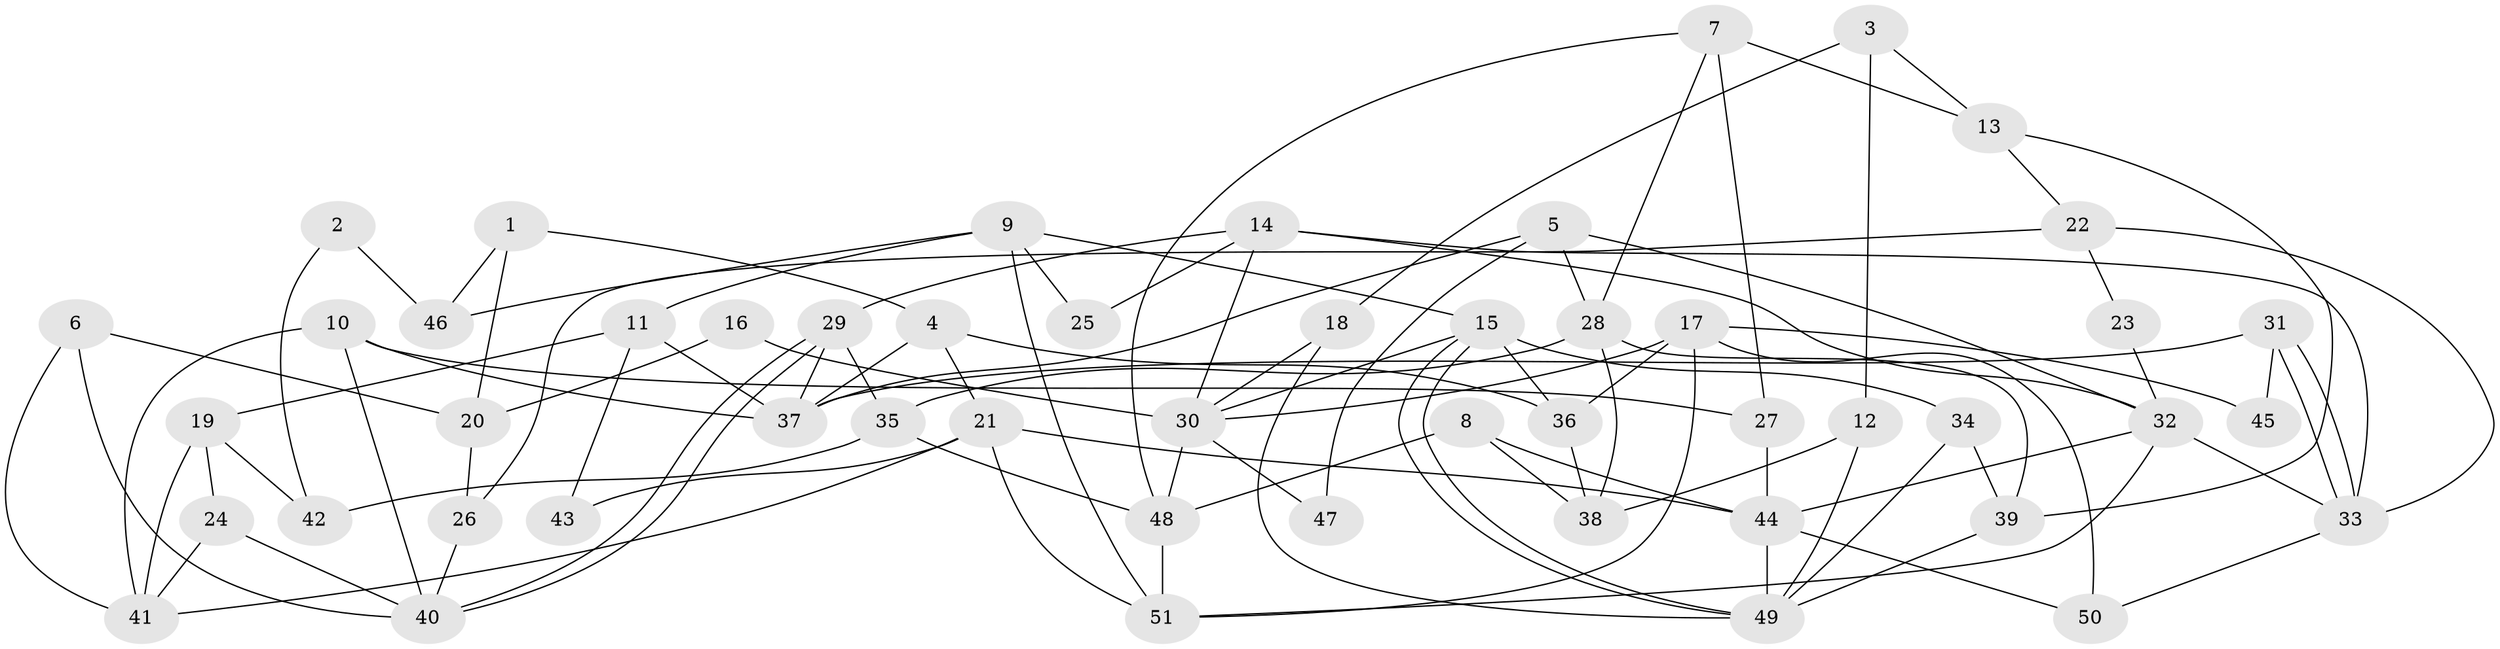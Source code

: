// Generated by graph-tools (version 1.1) at 2025/11/02/27/25 16:11:19]
// undirected, 51 vertices, 102 edges
graph export_dot {
graph [start="1"]
  node [color=gray90,style=filled];
  1;
  2;
  3;
  4;
  5;
  6;
  7;
  8;
  9;
  10;
  11;
  12;
  13;
  14;
  15;
  16;
  17;
  18;
  19;
  20;
  21;
  22;
  23;
  24;
  25;
  26;
  27;
  28;
  29;
  30;
  31;
  32;
  33;
  34;
  35;
  36;
  37;
  38;
  39;
  40;
  41;
  42;
  43;
  44;
  45;
  46;
  47;
  48;
  49;
  50;
  51;
  1 -- 20;
  1 -- 4;
  1 -- 46;
  2 -- 46;
  2 -- 42;
  3 -- 18;
  3 -- 12;
  3 -- 13;
  4 -- 36;
  4 -- 37;
  4 -- 21;
  5 -- 28;
  5 -- 32;
  5 -- 37;
  5 -- 47;
  6 -- 41;
  6 -- 40;
  6 -- 20;
  7 -- 13;
  7 -- 48;
  7 -- 27;
  7 -- 28;
  8 -- 44;
  8 -- 48;
  8 -- 38;
  9 -- 51;
  9 -- 15;
  9 -- 11;
  9 -- 25;
  9 -- 46;
  10 -- 27;
  10 -- 41;
  10 -- 37;
  10 -- 40;
  11 -- 37;
  11 -- 19;
  11 -- 43;
  12 -- 49;
  12 -- 38;
  13 -- 39;
  13 -- 22;
  14 -- 33;
  14 -- 29;
  14 -- 25;
  14 -- 30;
  14 -- 32;
  15 -- 36;
  15 -- 49;
  15 -- 49;
  15 -- 30;
  15 -- 34;
  16 -- 20;
  16 -- 30;
  17 -- 30;
  17 -- 51;
  17 -- 36;
  17 -- 45;
  17 -- 50;
  18 -- 30;
  18 -- 49;
  19 -- 41;
  19 -- 24;
  19 -- 42;
  20 -- 26;
  21 -- 44;
  21 -- 41;
  21 -- 43;
  21 -- 51;
  22 -- 33;
  22 -- 23;
  22 -- 26;
  23 -- 32;
  24 -- 40;
  24 -- 41;
  26 -- 40;
  27 -- 44;
  28 -- 35;
  28 -- 38;
  28 -- 39;
  29 -- 40;
  29 -- 40;
  29 -- 37;
  29 -- 35;
  30 -- 47;
  30 -- 48;
  31 -- 33;
  31 -- 33;
  31 -- 37;
  31 -- 45;
  32 -- 33;
  32 -- 44;
  32 -- 51;
  33 -- 50;
  34 -- 39;
  34 -- 49;
  35 -- 48;
  35 -- 42;
  36 -- 38;
  39 -- 49;
  44 -- 49;
  44 -- 50;
  48 -- 51;
}
